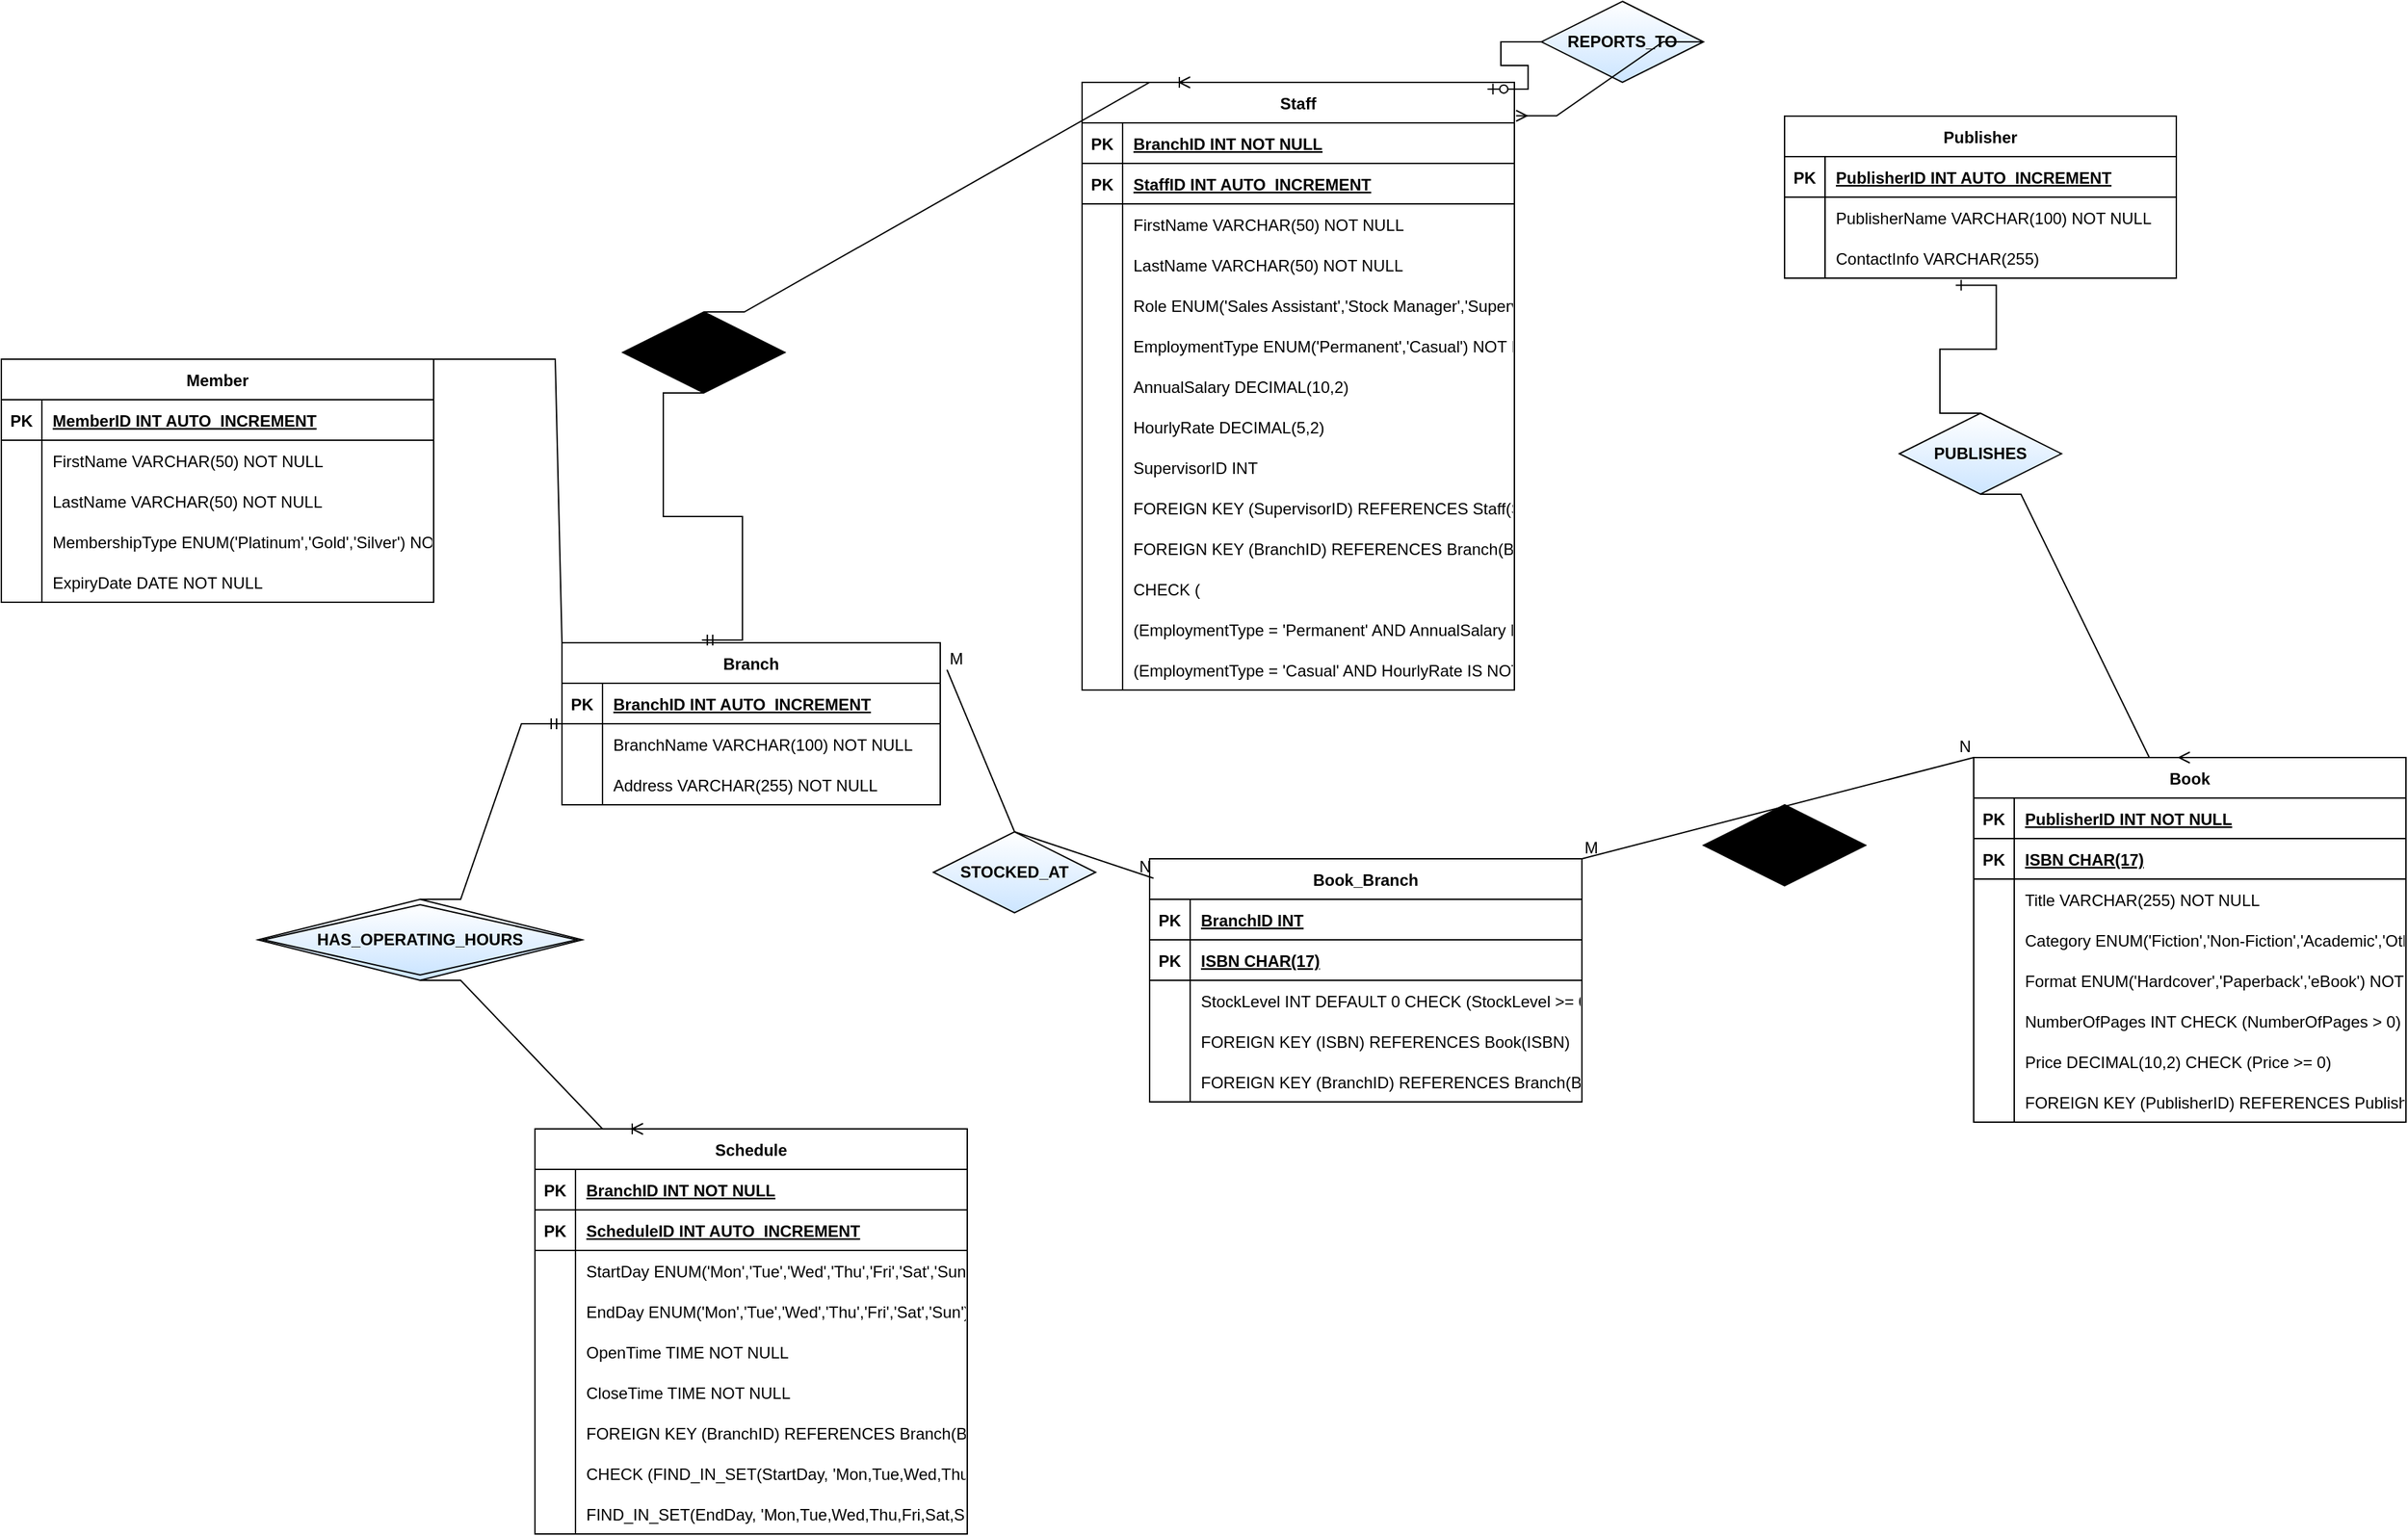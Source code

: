<mxfile version="26.1.3">
  <diagram name="Page-1" id="21caqkMB06WxaJQwdO4i">
    <mxGraphModel dx="4325" dy="1323" grid="1" gridSize="10" guides="1" tooltips="1" connect="1" arrows="1" fold="1" page="1" pageScale="1" pageWidth="850" pageHeight="1100" math="0" shadow="0">
      <root>
        <mxCell id="0" />
        <mxCell id="1" parent="0" />
        <mxCell id="jIrVxHAiot5lpSCf16_U-1" value="Branch" style="shape=table;startSize=30;container=1;collapsible=1;childLayout=tableLayout;fixedRows=1;rowLines=0;fontStyle=1;align=center;resizeLast=1;" vertex="1" parent="1">
          <mxGeometry x="-565" y="480" width="280" height="120" as="geometry" />
        </mxCell>
        <mxCell id="jIrVxHAiot5lpSCf16_U-2" value="" style="shape=tableRow;horizontal=0;startSize=0;swimlaneHead=0;swimlaneBody=0;fillColor=none;collapsible=0;dropTarget=0;points=[[0,0.5],[1,0.5]];portConstraint=eastwest;strokeColor=inherit;top=0;left=0;right=0;bottom=1;" vertex="1" parent="jIrVxHAiot5lpSCf16_U-1">
          <mxGeometry y="30" width="280" height="30" as="geometry" />
        </mxCell>
        <mxCell id="jIrVxHAiot5lpSCf16_U-3" value="PK" style="shape=partialRectangle;overflow=hidden;connectable=0;fillColor=none;strokeColor=inherit;top=0;left=0;bottom=0;right=0;fontStyle=1;" vertex="1" parent="jIrVxHAiot5lpSCf16_U-2">
          <mxGeometry width="30" height="30" as="geometry">
            <mxRectangle width="30" height="30" as="alternateBounds" />
          </mxGeometry>
        </mxCell>
        <mxCell id="jIrVxHAiot5lpSCf16_U-4" value="BranchID INT AUTO_INCREMENT " style="shape=partialRectangle;overflow=hidden;connectable=0;fillColor=none;align=left;strokeColor=inherit;top=0;left=0;bottom=0;right=0;spacingLeft=6;fontStyle=5;" vertex="1" parent="jIrVxHAiot5lpSCf16_U-2">
          <mxGeometry x="30" width="250" height="30" as="geometry">
            <mxRectangle width="250" height="30" as="alternateBounds" />
          </mxGeometry>
        </mxCell>
        <mxCell id="jIrVxHAiot5lpSCf16_U-5" value="" style="shape=tableRow;horizontal=0;startSize=0;swimlaneHead=0;swimlaneBody=0;fillColor=none;collapsible=0;dropTarget=0;points=[[0,0.5],[1,0.5]];portConstraint=eastwest;strokeColor=inherit;top=0;left=0;right=0;bottom=0;" vertex="1" parent="jIrVxHAiot5lpSCf16_U-1">
          <mxGeometry y="60" width="280" height="30" as="geometry" />
        </mxCell>
        <mxCell id="jIrVxHAiot5lpSCf16_U-6" value="" style="shape=partialRectangle;overflow=hidden;connectable=0;fillColor=none;strokeColor=inherit;top=0;left=0;bottom=0;right=0;" vertex="1" parent="jIrVxHAiot5lpSCf16_U-5">
          <mxGeometry width="30" height="30" as="geometry">
            <mxRectangle width="30" height="30" as="alternateBounds" />
          </mxGeometry>
        </mxCell>
        <mxCell id="jIrVxHAiot5lpSCf16_U-7" value="BranchName VARCHAR(100) NOT NULL" style="shape=partialRectangle;overflow=hidden;connectable=0;fillColor=none;align=left;strokeColor=inherit;top=0;left=0;bottom=0;right=0;spacingLeft=6;" vertex="1" parent="jIrVxHAiot5lpSCf16_U-5">
          <mxGeometry x="30" width="250" height="30" as="geometry">
            <mxRectangle width="250" height="30" as="alternateBounds" />
          </mxGeometry>
        </mxCell>
        <mxCell id="jIrVxHAiot5lpSCf16_U-8" value="" style="shape=tableRow;horizontal=0;startSize=0;swimlaneHead=0;swimlaneBody=0;fillColor=none;collapsible=0;dropTarget=0;points=[[0,0.5],[1,0.5]];portConstraint=eastwest;strokeColor=inherit;top=0;left=0;right=0;bottom=0;" vertex="1" parent="jIrVxHAiot5lpSCf16_U-1">
          <mxGeometry y="90" width="280" height="30" as="geometry" />
        </mxCell>
        <mxCell id="jIrVxHAiot5lpSCf16_U-9" value="" style="shape=partialRectangle;overflow=hidden;connectable=0;fillColor=none;strokeColor=inherit;top=0;left=0;bottom=0;right=0;" vertex="1" parent="jIrVxHAiot5lpSCf16_U-8">
          <mxGeometry width="30" height="30" as="geometry">
            <mxRectangle width="30" height="30" as="alternateBounds" />
          </mxGeometry>
        </mxCell>
        <mxCell id="jIrVxHAiot5lpSCf16_U-10" value="Address VARCHAR(255) NOT NULL" style="shape=partialRectangle;overflow=hidden;connectable=0;fillColor=none;align=left;strokeColor=inherit;top=0;left=0;bottom=0;right=0;spacingLeft=6;" vertex="1" parent="jIrVxHAiot5lpSCf16_U-8">
          <mxGeometry x="30" width="250" height="30" as="geometry">
            <mxRectangle width="250" height="30" as="alternateBounds" />
          </mxGeometry>
        </mxCell>
        <mxCell id="jIrVxHAiot5lpSCf16_U-11" value="Schedule" style="shape=table;startSize=30;container=1;collapsible=1;childLayout=tableLayout;fixedRows=1;rowLines=0;fontStyle=1;align=center;resizeLast=1;" vertex="1" parent="1">
          <mxGeometry x="-585" y="840" width="320" height="300" as="geometry" />
        </mxCell>
        <mxCell id="jIrVxHAiot5lpSCf16_U-12" value="" style="shape=tableRow;horizontal=0;startSize=0;swimlaneHead=0;swimlaneBody=0;fillColor=none;collapsible=0;dropTarget=0;points=[[0,0.5],[1,0.5]];portConstraint=eastwest;strokeColor=inherit;top=0;left=0;right=0;bottom=1;" vertex="1" parent="jIrVxHAiot5lpSCf16_U-11">
          <mxGeometry y="30" width="320" height="30" as="geometry" />
        </mxCell>
        <mxCell id="jIrVxHAiot5lpSCf16_U-13" value="PK" style="shape=partialRectangle;overflow=hidden;connectable=0;fillColor=none;strokeColor=inherit;top=0;left=0;bottom=0;right=0;fontStyle=1;" vertex="1" parent="jIrVxHAiot5lpSCf16_U-12">
          <mxGeometry width="30" height="30" as="geometry">
            <mxRectangle width="30" height="30" as="alternateBounds" />
          </mxGeometry>
        </mxCell>
        <mxCell id="jIrVxHAiot5lpSCf16_U-14" value="BranchID INT NOT NULL" style="shape=partialRectangle;overflow=hidden;connectable=0;fillColor=none;align=left;strokeColor=inherit;top=0;left=0;bottom=0;right=0;spacingLeft=6;fontStyle=5;" vertex="1" parent="jIrVxHAiot5lpSCf16_U-12">
          <mxGeometry x="30" width="290" height="30" as="geometry">
            <mxRectangle width="290" height="30" as="alternateBounds" />
          </mxGeometry>
        </mxCell>
        <mxCell id="jIrVxHAiot5lpSCf16_U-15" value="" style="shape=tableRow;horizontal=0;startSize=0;swimlaneHead=0;swimlaneBody=0;fillColor=none;collapsible=0;dropTarget=0;points=[[0,0.5],[1,0.5]];portConstraint=eastwest;strokeColor=inherit;top=0;left=0;right=0;bottom=1;" vertex="1" parent="jIrVxHAiot5lpSCf16_U-11">
          <mxGeometry y="60" width="320" height="30" as="geometry" />
        </mxCell>
        <mxCell id="jIrVxHAiot5lpSCf16_U-16" value="PK" style="shape=partialRectangle;overflow=hidden;connectable=0;fillColor=none;strokeColor=inherit;top=0;left=0;bottom=0;right=0;fontStyle=1;" vertex="1" parent="jIrVxHAiot5lpSCf16_U-15">
          <mxGeometry width="30" height="30" as="geometry">
            <mxRectangle width="30" height="30" as="alternateBounds" />
          </mxGeometry>
        </mxCell>
        <mxCell id="jIrVxHAiot5lpSCf16_U-17" value="ScheduleID INT AUTO_INCREMENT " style="shape=partialRectangle;overflow=hidden;connectable=0;fillColor=none;align=left;strokeColor=inherit;top=0;left=0;bottom=0;right=0;spacingLeft=6;fontStyle=5;" vertex="1" parent="jIrVxHAiot5lpSCf16_U-15">
          <mxGeometry x="30" width="290" height="30" as="geometry">
            <mxRectangle width="290" height="30" as="alternateBounds" />
          </mxGeometry>
        </mxCell>
        <mxCell id="jIrVxHAiot5lpSCf16_U-18" value="" style="shape=tableRow;horizontal=0;startSize=0;swimlaneHead=0;swimlaneBody=0;fillColor=none;collapsible=0;dropTarget=0;points=[[0,0.5],[1,0.5]];portConstraint=eastwest;strokeColor=inherit;top=0;left=0;right=0;bottom=0;" vertex="1" parent="jIrVxHAiot5lpSCf16_U-11">
          <mxGeometry y="90" width="320" height="30" as="geometry" />
        </mxCell>
        <mxCell id="jIrVxHAiot5lpSCf16_U-19" value="" style="shape=partialRectangle;overflow=hidden;connectable=0;fillColor=none;strokeColor=inherit;top=0;left=0;bottom=0;right=0;" vertex="1" parent="jIrVxHAiot5lpSCf16_U-18">
          <mxGeometry width="30" height="30" as="geometry">
            <mxRectangle width="30" height="30" as="alternateBounds" />
          </mxGeometry>
        </mxCell>
        <mxCell id="jIrVxHAiot5lpSCf16_U-20" value="StartDay ENUM(&#39;Mon&#39;,&#39;Tue&#39;,&#39;Wed&#39;,&#39;Thu&#39;,&#39;Fri&#39;,&#39;Sat&#39;,&#39;Sun&#39;) NOT NULL" style="shape=partialRectangle;overflow=hidden;connectable=0;fillColor=none;align=left;strokeColor=inherit;top=0;left=0;bottom=0;right=0;spacingLeft=6;" vertex="1" parent="jIrVxHAiot5lpSCf16_U-18">
          <mxGeometry x="30" width="290" height="30" as="geometry">
            <mxRectangle width="290" height="30" as="alternateBounds" />
          </mxGeometry>
        </mxCell>
        <mxCell id="jIrVxHAiot5lpSCf16_U-21" value="" style="shape=tableRow;horizontal=0;startSize=0;swimlaneHead=0;swimlaneBody=0;fillColor=none;collapsible=0;dropTarget=0;points=[[0,0.5],[1,0.5]];portConstraint=eastwest;strokeColor=inherit;top=0;left=0;right=0;bottom=0;" vertex="1" parent="jIrVxHAiot5lpSCf16_U-11">
          <mxGeometry y="120" width="320" height="30" as="geometry" />
        </mxCell>
        <mxCell id="jIrVxHAiot5lpSCf16_U-22" value="" style="shape=partialRectangle;overflow=hidden;connectable=0;fillColor=none;strokeColor=inherit;top=0;left=0;bottom=0;right=0;" vertex="1" parent="jIrVxHAiot5lpSCf16_U-21">
          <mxGeometry width="30" height="30" as="geometry">
            <mxRectangle width="30" height="30" as="alternateBounds" />
          </mxGeometry>
        </mxCell>
        <mxCell id="jIrVxHAiot5lpSCf16_U-23" value="EndDay ENUM(&#39;Mon&#39;,&#39;Tue&#39;,&#39;Wed&#39;,&#39;Thu&#39;,&#39;Fri&#39;,&#39;Sat&#39;,&#39;Sun&#39;) NOT NULL" style="shape=partialRectangle;overflow=hidden;connectable=0;fillColor=none;align=left;strokeColor=inherit;top=0;left=0;bottom=0;right=0;spacingLeft=6;" vertex="1" parent="jIrVxHAiot5lpSCf16_U-21">
          <mxGeometry x="30" width="290" height="30" as="geometry">
            <mxRectangle width="290" height="30" as="alternateBounds" />
          </mxGeometry>
        </mxCell>
        <mxCell id="jIrVxHAiot5lpSCf16_U-24" value="" style="shape=tableRow;horizontal=0;startSize=0;swimlaneHead=0;swimlaneBody=0;fillColor=none;collapsible=0;dropTarget=0;points=[[0,0.5],[1,0.5]];portConstraint=eastwest;strokeColor=inherit;top=0;left=0;right=0;bottom=0;" vertex="1" parent="jIrVxHAiot5lpSCf16_U-11">
          <mxGeometry y="150" width="320" height="30" as="geometry" />
        </mxCell>
        <mxCell id="jIrVxHAiot5lpSCf16_U-25" value="" style="shape=partialRectangle;overflow=hidden;connectable=0;fillColor=none;strokeColor=inherit;top=0;left=0;bottom=0;right=0;" vertex="1" parent="jIrVxHAiot5lpSCf16_U-24">
          <mxGeometry width="30" height="30" as="geometry">
            <mxRectangle width="30" height="30" as="alternateBounds" />
          </mxGeometry>
        </mxCell>
        <mxCell id="jIrVxHAiot5lpSCf16_U-26" value="OpenTime TIME NOT NULL" style="shape=partialRectangle;overflow=hidden;connectable=0;fillColor=none;align=left;strokeColor=inherit;top=0;left=0;bottom=0;right=0;spacingLeft=6;" vertex="1" parent="jIrVxHAiot5lpSCf16_U-24">
          <mxGeometry x="30" width="290" height="30" as="geometry">
            <mxRectangle width="290" height="30" as="alternateBounds" />
          </mxGeometry>
        </mxCell>
        <mxCell id="jIrVxHAiot5lpSCf16_U-27" value="" style="shape=tableRow;horizontal=0;startSize=0;swimlaneHead=0;swimlaneBody=0;fillColor=none;collapsible=0;dropTarget=0;points=[[0,0.5],[1,0.5]];portConstraint=eastwest;strokeColor=inherit;top=0;left=0;right=0;bottom=0;" vertex="1" parent="jIrVxHAiot5lpSCf16_U-11">
          <mxGeometry y="180" width="320" height="30" as="geometry" />
        </mxCell>
        <mxCell id="jIrVxHAiot5lpSCf16_U-28" value="" style="shape=partialRectangle;overflow=hidden;connectable=0;fillColor=none;strokeColor=inherit;top=0;left=0;bottom=0;right=0;" vertex="1" parent="jIrVxHAiot5lpSCf16_U-27">
          <mxGeometry width="30" height="30" as="geometry">
            <mxRectangle width="30" height="30" as="alternateBounds" />
          </mxGeometry>
        </mxCell>
        <mxCell id="jIrVxHAiot5lpSCf16_U-29" value="CloseTime TIME NOT NULL" style="shape=partialRectangle;overflow=hidden;connectable=0;fillColor=none;align=left;strokeColor=inherit;top=0;left=0;bottom=0;right=0;spacingLeft=6;" vertex="1" parent="jIrVxHAiot5lpSCf16_U-27">
          <mxGeometry x="30" width="290" height="30" as="geometry">
            <mxRectangle width="290" height="30" as="alternateBounds" />
          </mxGeometry>
        </mxCell>
        <mxCell id="jIrVxHAiot5lpSCf16_U-30" value="" style="shape=tableRow;horizontal=0;startSize=0;swimlaneHead=0;swimlaneBody=0;fillColor=none;collapsible=0;dropTarget=0;points=[[0,0.5],[1,0.5]];portConstraint=eastwest;strokeColor=inherit;top=0;left=0;right=0;bottom=0;" vertex="1" parent="jIrVxHAiot5lpSCf16_U-11">
          <mxGeometry y="210" width="320" height="30" as="geometry" />
        </mxCell>
        <mxCell id="jIrVxHAiot5lpSCf16_U-31" value="" style="shape=partialRectangle;overflow=hidden;connectable=0;fillColor=none;strokeColor=inherit;top=0;left=0;bottom=0;right=0;" vertex="1" parent="jIrVxHAiot5lpSCf16_U-30">
          <mxGeometry width="30" height="30" as="geometry">
            <mxRectangle width="30" height="30" as="alternateBounds" />
          </mxGeometry>
        </mxCell>
        <mxCell id="jIrVxHAiot5lpSCf16_U-32" value="FOREIGN KEY (BranchID) REFERENCES Branch(BranchID)" style="shape=partialRectangle;overflow=hidden;connectable=0;fillColor=none;align=left;strokeColor=inherit;top=0;left=0;bottom=0;right=0;spacingLeft=6;" vertex="1" parent="jIrVxHAiot5lpSCf16_U-30">
          <mxGeometry x="30" width="290" height="30" as="geometry">
            <mxRectangle width="290" height="30" as="alternateBounds" />
          </mxGeometry>
        </mxCell>
        <mxCell id="jIrVxHAiot5lpSCf16_U-33" value="" style="shape=tableRow;horizontal=0;startSize=0;swimlaneHead=0;swimlaneBody=0;fillColor=none;collapsible=0;dropTarget=0;points=[[0,0.5],[1,0.5]];portConstraint=eastwest;strokeColor=inherit;top=0;left=0;right=0;bottom=0;" vertex="1" parent="jIrVxHAiot5lpSCf16_U-11">
          <mxGeometry y="240" width="320" height="30" as="geometry" />
        </mxCell>
        <mxCell id="jIrVxHAiot5lpSCf16_U-34" value="" style="shape=partialRectangle;overflow=hidden;connectable=0;fillColor=none;strokeColor=inherit;top=0;left=0;bottom=0;right=0;" vertex="1" parent="jIrVxHAiot5lpSCf16_U-33">
          <mxGeometry width="30" height="30" as="geometry">
            <mxRectangle width="30" height="30" as="alternateBounds" />
          </mxGeometry>
        </mxCell>
        <mxCell id="jIrVxHAiot5lpSCf16_U-35" value="CHECK (FIND_IN_SET(StartDay, &#39;Mon,Tue,Wed,Thu,Fri,Sat,Sun&#39;) &lt;=" style="shape=partialRectangle;overflow=hidden;connectable=0;fillColor=none;align=left;strokeColor=inherit;top=0;left=0;bottom=0;right=0;spacingLeft=6;" vertex="1" parent="jIrVxHAiot5lpSCf16_U-33">
          <mxGeometry x="30" width="290" height="30" as="geometry">
            <mxRectangle width="290" height="30" as="alternateBounds" />
          </mxGeometry>
        </mxCell>
        <mxCell id="jIrVxHAiot5lpSCf16_U-36" value="" style="shape=tableRow;horizontal=0;startSize=0;swimlaneHead=0;swimlaneBody=0;fillColor=none;collapsible=0;dropTarget=0;points=[[0,0.5],[1,0.5]];portConstraint=eastwest;strokeColor=inherit;top=0;left=0;right=0;bottom=0;" vertex="1" parent="jIrVxHAiot5lpSCf16_U-11">
          <mxGeometry y="270" width="320" height="30" as="geometry" />
        </mxCell>
        <mxCell id="jIrVxHAiot5lpSCf16_U-37" value="" style="shape=partialRectangle;overflow=hidden;connectable=0;fillColor=none;strokeColor=inherit;top=0;left=0;bottom=0;right=0;" vertex="1" parent="jIrVxHAiot5lpSCf16_U-36">
          <mxGeometry width="30" height="30" as="geometry">
            <mxRectangle width="30" height="30" as="alternateBounds" />
          </mxGeometry>
        </mxCell>
        <mxCell id="jIrVxHAiot5lpSCf16_U-38" value="FIND_IN_SET(EndDay, &#39;Mon,Tue,Wed,Thu,Fri,Sat,Sun&#39;))" style="shape=partialRectangle;overflow=hidden;connectable=0;fillColor=none;align=left;strokeColor=inherit;top=0;left=0;bottom=0;right=0;spacingLeft=6;" vertex="1" parent="jIrVxHAiot5lpSCf16_U-36">
          <mxGeometry x="30" width="290" height="30" as="geometry">
            <mxRectangle width="290" height="30" as="alternateBounds" />
          </mxGeometry>
        </mxCell>
        <mxCell id="jIrVxHAiot5lpSCf16_U-39" value="Publisher" style="shape=table;startSize=30;container=1;collapsible=1;childLayout=tableLayout;fixedRows=1;rowLines=0;fontStyle=1;align=center;resizeLast=1;" vertex="1" parent="1">
          <mxGeometry x="340" y="90" width="290" height="120" as="geometry" />
        </mxCell>
        <mxCell id="jIrVxHAiot5lpSCf16_U-40" value="" style="shape=tableRow;horizontal=0;startSize=0;swimlaneHead=0;swimlaneBody=0;fillColor=none;collapsible=0;dropTarget=0;points=[[0,0.5],[1,0.5]];portConstraint=eastwest;strokeColor=inherit;top=0;left=0;right=0;bottom=1;" vertex="1" parent="jIrVxHAiot5lpSCf16_U-39">
          <mxGeometry y="30" width="290" height="30" as="geometry" />
        </mxCell>
        <mxCell id="jIrVxHAiot5lpSCf16_U-41" value="PK" style="shape=partialRectangle;overflow=hidden;connectable=0;fillColor=none;strokeColor=inherit;top=0;left=0;bottom=0;right=0;fontStyle=1;" vertex="1" parent="jIrVxHAiot5lpSCf16_U-40">
          <mxGeometry width="30" height="30" as="geometry">
            <mxRectangle width="30" height="30" as="alternateBounds" />
          </mxGeometry>
        </mxCell>
        <mxCell id="jIrVxHAiot5lpSCf16_U-42" value="PublisherID INT AUTO_INCREMENT " style="shape=partialRectangle;overflow=hidden;connectable=0;fillColor=none;align=left;strokeColor=inherit;top=0;left=0;bottom=0;right=0;spacingLeft=6;fontStyle=5;" vertex="1" parent="jIrVxHAiot5lpSCf16_U-40">
          <mxGeometry x="30" width="260" height="30" as="geometry">
            <mxRectangle width="260" height="30" as="alternateBounds" />
          </mxGeometry>
        </mxCell>
        <mxCell id="jIrVxHAiot5lpSCf16_U-43" value="" style="shape=tableRow;horizontal=0;startSize=0;swimlaneHead=0;swimlaneBody=0;fillColor=none;collapsible=0;dropTarget=0;points=[[0,0.5],[1,0.5]];portConstraint=eastwest;strokeColor=inherit;top=0;left=0;right=0;bottom=0;" vertex="1" parent="jIrVxHAiot5lpSCf16_U-39">
          <mxGeometry y="60" width="290" height="30" as="geometry" />
        </mxCell>
        <mxCell id="jIrVxHAiot5lpSCf16_U-44" value="" style="shape=partialRectangle;overflow=hidden;connectable=0;fillColor=none;strokeColor=inherit;top=0;left=0;bottom=0;right=0;" vertex="1" parent="jIrVxHAiot5lpSCf16_U-43">
          <mxGeometry width="30" height="30" as="geometry">
            <mxRectangle width="30" height="30" as="alternateBounds" />
          </mxGeometry>
        </mxCell>
        <mxCell id="jIrVxHAiot5lpSCf16_U-45" value="PublisherName VARCHAR(100) NOT NULL" style="shape=partialRectangle;overflow=hidden;connectable=0;fillColor=none;align=left;strokeColor=inherit;top=0;left=0;bottom=0;right=0;spacingLeft=6;" vertex="1" parent="jIrVxHAiot5lpSCf16_U-43">
          <mxGeometry x="30" width="260" height="30" as="geometry">
            <mxRectangle width="260" height="30" as="alternateBounds" />
          </mxGeometry>
        </mxCell>
        <mxCell id="jIrVxHAiot5lpSCf16_U-46" value="" style="shape=tableRow;horizontal=0;startSize=0;swimlaneHead=0;swimlaneBody=0;fillColor=none;collapsible=0;dropTarget=0;points=[[0,0.5],[1,0.5]];portConstraint=eastwest;strokeColor=inherit;top=0;left=0;right=0;bottom=0;" vertex="1" parent="jIrVxHAiot5lpSCf16_U-39">
          <mxGeometry y="90" width="290" height="30" as="geometry" />
        </mxCell>
        <mxCell id="jIrVxHAiot5lpSCf16_U-47" value="" style="shape=partialRectangle;overflow=hidden;connectable=0;fillColor=none;strokeColor=inherit;top=0;left=0;bottom=0;right=0;" vertex="1" parent="jIrVxHAiot5lpSCf16_U-46">
          <mxGeometry width="30" height="30" as="geometry">
            <mxRectangle width="30" height="30" as="alternateBounds" />
          </mxGeometry>
        </mxCell>
        <mxCell id="jIrVxHAiot5lpSCf16_U-48" value="ContactInfo VARCHAR(255)" style="shape=partialRectangle;overflow=hidden;connectable=0;fillColor=none;align=left;strokeColor=inherit;top=0;left=0;bottom=0;right=0;spacingLeft=6;" vertex="1" parent="jIrVxHAiot5lpSCf16_U-46">
          <mxGeometry x="30" width="260" height="30" as="geometry">
            <mxRectangle width="260" height="30" as="alternateBounds" />
          </mxGeometry>
        </mxCell>
        <mxCell id="jIrVxHAiot5lpSCf16_U-49" value="Book" style="shape=table;startSize=30;container=1;collapsible=1;childLayout=tableLayout;fixedRows=1;rowLines=0;fontStyle=1;align=center;resizeLast=1;" vertex="1" parent="1">
          <mxGeometry x="480" y="565" width="320" height="270" as="geometry" />
        </mxCell>
        <mxCell id="jIrVxHAiot5lpSCf16_U-50" value="" style="shape=tableRow;horizontal=0;startSize=0;swimlaneHead=0;swimlaneBody=0;fillColor=none;collapsible=0;dropTarget=0;points=[[0,0.5],[1,0.5]];portConstraint=eastwest;strokeColor=inherit;top=0;left=0;right=0;bottom=1;" vertex="1" parent="jIrVxHAiot5lpSCf16_U-49">
          <mxGeometry y="30" width="320" height="30" as="geometry" />
        </mxCell>
        <mxCell id="jIrVxHAiot5lpSCf16_U-51" value="PK" style="shape=partialRectangle;overflow=hidden;connectable=0;fillColor=none;strokeColor=inherit;top=0;left=0;bottom=0;right=0;fontStyle=1;" vertex="1" parent="jIrVxHAiot5lpSCf16_U-50">
          <mxGeometry width="30" height="30" as="geometry">
            <mxRectangle width="30" height="30" as="alternateBounds" />
          </mxGeometry>
        </mxCell>
        <mxCell id="jIrVxHAiot5lpSCf16_U-52" value="PublisherID INT NOT NULL" style="shape=partialRectangle;overflow=hidden;connectable=0;fillColor=none;align=left;strokeColor=inherit;top=0;left=0;bottom=0;right=0;spacingLeft=6;fontStyle=5;" vertex="1" parent="jIrVxHAiot5lpSCf16_U-50">
          <mxGeometry x="30" width="290" height="30" as="geometry">
            <mxRectangle width="290" height="30" as="alternateBounds" />
          </mxGeometry>
        </mxCell>
        <mxCell id="jIrVxHAiot5lpSCf16_U-53" value="" style="shape=tableRow;horizontal=0;startSize=0;swimlaneHead=0;swimlaneBody=0;fillColor=none;collapsible=0;dropTarget=0;points=[[0,0.5],[1,0.5]];portConstraint=eastwest;strokeColor=inherit;top=0;left=0;right=0;bottom=1;" vertex="1" parent="jIrVxHAiot5lpSCf16_U-49">
          <mxGeometry y="60" width="320" height="30" as="geometry" />
        </mxCell>
        <mxCell id="jIrVxHAiot5lpSCf16_U-54" value="PK" style="shape=partialRectangle;overflow=hidden;connectable=0;fillColor=none;strokeColor=inherit;top=0;left=0;bottom=0;right=0;fontStyle=1;" vertex="1" parent="jIrVxHAiot5lpSCf16_U-53">
          <mxGeometry width="30" height="30" as="geometry">
            <mxRectangle width="30" height="30" as="alternateBounds" />
          </mxGeometry>
        </mxCell>
        <mxCell id="jIrVxHAiot5lpSCf16_U-55" value="ISBN CHAR(17) " style="shape=partialRectangle;overflow=hidden;connectable=0;fillColor=none;align=left;strokeColor=inherit;top=0;left=0;bottom=0;right=0;spacingLeft=6;fontStyle=5;" vertex="1" parent="jIrVxHAiot5lpSCf16_U-53">
          <mxGeometry x="30" width="290" height="30" as="geometry">
            <mxRectangle width="290" height="30" as="alternateBounds" />
          </mxGeometry>
        </mxCell>
        <mxCell id="jIrVxHAiot5lpSCf16_U-56" value="" style="shape=tableRow;horizontal=0;startSize=0;swimlaneHead=0;swimlaneBody=0;fillColor=none;collapsible=0;dropTarget=0;points=[[0,0.5],[1,0.5]];portConstraint=eastwest;strokeColor=inherit;top=0;left=0;right=0;bottom=0;" vertex="1" parent="jIrVxHAiot5lpSCf16_U-49">
          <mxGeometry y="90" width="320" height="30" as="geometry" />
        </mxCell>
        <mxCell id="jIrVxHAiot5lpSCf16_U-57" value="" style="shape=partialRectangle;overflow=hidden;connectable=0;fillColor=none;strokeColor=inherit;top=0;left=0;bottom=0;right=0;" vertex="1" parent="jIrVxHAiot5lpSCf16_U-56">
          <mxGeometry width="30" height="30" as="geometry">
            <mxRectangle width="30" height="30" as="alternateBounds" />
          </mxGeometry>
        </mxCell>
        <mxCell id="jIrVxHAiot5lpSCf16_U-58" value="Title VARCHAR(255) NOT NULL" style="shape=partialRectangle;overflow=hidden;connectable=0;fillColor=none;align=left;strokeColor=inherit;top=0;left=0;bottom=0;right=0;spacingLeft=6;" vertex="1" parent="jIrVxHAiot5lpSCf16_U-56">
          <mxGeometry x="30" width="290" height="30" as="geometry">
            <mxRectangle width="290" height="30" as="alternateBounds" />
          </mxGeometry>
        </mxCell>
        <mxCell id="jIrVxHAiot5lpSCf16_U-59" value="" style="shape=tableRow;horizontal=0;startSize=0;swimlaneHead=0;swimlaneBody=0;fillColor=none;collapsible=0;dropTarget=0;points=[[0,0.5],[1,0.5]];portConstraint=eastwest;strokeColor=inherit;top=0;left=0;right=0;bottom=0;" vertex="1" parent="jIrVxHAiot5lpSCf16_U-49">
          <mxGeometry y="120" width="320" height="30" as="geometry" />
        </mxCell>
        <mxCell id="jIrVxHAiot5lpSCf16_U-60" value="" style="shape=partialRectangle;overflow=hidden;connectable=0;fillColor=none;strokeColor=inherit;top=0;left=0;bottom=0;right=0;" vertex="1" parent="jIrVxHAiot5lpSCf16_U-59">
          <mxGeometry width="30" height="30" as="geometry">
            <mxRectangle width="30" height="30" as="alternateBounds" />
          </mxGeometry>
        </mxCell>
        <mxCell id="jIrVxHAiot5lpSCf16_U-61" value="Category ENUM(&#39;Fiction&#39;,&#39;Non-Fiction&#39;,&#39;Academic&#39;,&#39;Other&#39;) NOT NULL" style="shape=partialRectangle;overflow=hidden;connectable=0;fillColor=none;align=left;strokeColor=inherit;top=0;left=0;bottom=0;right=0;spacingLeft=6;" vertex="1" parent="jIrVxHAiot5lpSCf16_U-59">
          <mxGeometry x="30" width="290" height="30" as="geometry">
            <mxRectangle width="290" height="30" as="alternateBounds" />
          </mxGeometry>
        </mxCell>
        <mxCell id="jIrVxHAiot5lpSCf16_U-62" value="" style="shape=tableRow;horizontal=0;startSize=0;swimlaneHead=0;swimlaneBody=0;fillColor=none;collapsible=0;dropTarget=0;points=[[0,0.5],[1,0.5]];portConstraint=eastwest;strokeColor=inherit;top=0;left=0;right=0;bottom=0;" vertex="1" parent="jIrVxHAiot5lpSCf16_U-49">
          <mxGeometry y="150" width="320" height="30" as="geometry" />
        </mxCell>
        <mxCell id="jIrVxHAiot5lpSCf16_U-63" value="" style="shape=partialRectangle;overflow=hidden;connectable=0;fillColor=none;strokeColor=inherit;top=0;left=0;bottom=0;right=0;" vertex="1" parent="jIrVxHAiot5lpSCf16_U-62">
          <mxGeometry width="30" height="30" as="geometry">
            <mxRectangle width="30" height="30" as="alternateBounds" />
          </mxGeometry>
        </mxCell>
        <mxCell id="jIrVxHAiot5lpSCf16_U-64" value="Format ENUM(&#39;Hardcover&#39;,&#39;Paperback&#39;,&#39;eBook&#39;) NOT NULL" style="shape=partialRectangle;overflow=hidden;connectable=0;fillColor=none;align=left;strokeColor=inherit;top=0;left=0;bottom=0;right=0;spacingLeft=6;" vertex="1" parent="jIrVxHAiot5lpSCf16_U-62">
          <mxGeometry x="30" width="290" height="30" as="geometry">
            <mxRectangle width="290" height="30" as="alternateBounds" />
          </mxGeometry>
        </mxCell>
        <mxCell id="jIrVxHAiot5lpSCf16_U-65" value="" style="shape=tableRow;horizontal=0;startSize=0;swimlaneHead=0;swimlaneBody=0;fillColor=none;collapsible=0;dropTarget=0;points=[[0,0.5],[1,0.5]];portConstraint=eastwest;strokeColor=inherit;top=0;left=0;right=0;bottom=0;" vertex="1" parent="jIrVxHAiot5lpSCf16_U-49">
          <mxGeometry y="180" width="320" height="30" as="geometry" />
        </mxCell>
        <mxCell id="jIrVxHAiot5lpSCf16_U-66" value="" style="shape=partialRectangle;overflow=hidden;connectable=0;fillColor=none;strokeColor=inherit;top=0;left=0;bottom=0;right=0;" vertex="1" parent="jIrVxHAiot5lpSCf16_U-65">
          <mxGeometry width="30" height="30" as="geometry">
            <mxRectangle width="30" height="30" as="alternateBounds" />
          </mxGeometry>
        </mxCell>
        <mxCell id="jIrVxHAiot5lpSCf16_U-67" value="NumberOfPages INT CHECK (NumberOfPages &gt; 0)" style="shape=partialRectangle;overflow=hidden;connectable=0;fillColor=none;align=left;strokeColor=inherit;top=0;left=0;bottom=0;right=0;spacingLeft=6;" vertex="1" parent="jIrVxHAiot5lpSCf16_U-65">
          <mxGeometry x="30" width="290" height="30" as="geometry">
            <mxRectangle width="290" height="30" as="alternateBounds" />
          </mxGeometry>
        </mxCell>
        <mxCell id="jIrVxHAiot5lpSCf16_U-68" value="" style="shape=tableRow;horizontal=0;startSize=0;swimlaneHead=0;swimlaneBody=0;fillColor=none;collapsible=0;dropTarget=0;points=[[0,0.5],[1,0.5]];portConstraint=eastwest;strokeColor=inherit;top=0;left=0;right=0;bottom=0;" vertex="1" parent="jIrVxHAiot5lpSCf16_U-49">
          <mxGeometry y="210" width="320" height="30" as="geometry" />
        </mxCell>
        <mxCell id="jIrVxHAiot5lpSCf16_U-69" value="" style="shape=partialRectangle;overflow=hidden;connectable=0;fillColor=none;strokeColor=inherit;top=0;left=0;bottom=0;right=0;" vertex="1" parent="jIrVxHAiot5lpSCf16_U-68">
          <mxGeometry width="30" height="30" as="geometry">
            <mxRectangle width="30" height="30" as="alternateBounds" />
          </mxGeometry>
        </mxCell>
        <mxCell id="jIrVxHAiot5lpSCf16_U-70" value="Price DECIMAL(10,2) CHECK (Price &gt;= 0)" style="shape=partialRectangle;overflow=hidden;connectable=0;fillColor=none;align=left;strokeColor=inherit;top=0;left=0;bottom=0;right=0;spacingLeft=6;" vertex="1" parent="jIrVxHAiot5lpSCf16_U-68">
          <mxGeometry x="30" width="290" height="30" as="geometry">
            <mxRectangle width="290" height="30" as="alternateBounds" />
          </mxGeometry>
        </mxCell>
        <mxCell id="jIrVxHAiot5lpSCf16_U-71" value="" style="shape=tableRow;horizontal=0;startSize=0;swimlaneHead=0;swimlaneBody=0;fillColor=none;collapsible=0;dropTarget=0;points=[[0,0.5],[1,0.5]];portConstraint=eastwest;strokeColor=inherit;top=0;left=0;right=0;bottom=0;" vertex="1" parent="jIrVxHAiot5lpSCf16_U-49">
          <mxGeometry y="240" width="320" height="30" as="geometry" />
        </mxCell>
        <mxCell id="jIrVxHAiot5lpSCf16_U-72" value="" style="shape=partialRectangle;overflow=hidden;connectable=0;fillColor=none;strokeColor=inherit;top=0;left=0;bottom=0;right=0;" vertex="1" parent="jIrVxHAiot5lpSCf16_U-71">
          <mxGeometry width="30" height="30" as="geometry">
            <mxRectangle width="30" height="30" as="alternateBounds" />
          </mxGeometry>
        </mxCell>
        <mxCell id="jIrVxHAiot5lpSCf16_U-73" value="FOREIGN KEY (PublisherID) REFERENCES Publisher(PublisherID)" style="shape=partialRectangle;overflow=hidden;connectable=0;fillColor=none;align=left;strokeColor=inherit;top=0;left=0;bottom=0;right=0;spacingLeft=6;" vertex="1" parent="jIrVxHAiot5lpSCf16_U-71">
          <mxGeometry x="30" width="290" height="30" as="geometry">
            <mxRectangle width="290" height="30" as="alternateBounds" />
          </mxGeometry>
        </mxCell>
        <mxCell id="jIrVxHAiot5lpSCf16_U-74" value="Book_Branch" style="shape=table;startSize=30;container=1;collapsible=1;childLayout=tableLayout;fixedRows=1;rowLines=0;fontStyle=1;align=center;resizeLast=1;" vertex="1" parent="1">
          <mxGeometry x="-130" y="640" width="320" height="180" as="geometry" />
        </mxCell>
        <mxCell id="jIrVxHAiot5lpSCf16_U-75" value="" style="shape=tableRow;horizontal=0;startSize=0;swimlaneHead=0;swimlaneBody=0;fillColor=none;collapsible=0;dropTarget=0;points=[[0,0.5],[1,0.5]];portConstraint=eastwest;strokeColor=inherit;top=0;left=0;right=0;bottom=1;" vertex="1" parent="jIrVxHAiot5lpSCf16_U-74">
          <mxGeometry y="30" width="320" height="30" as="geometry" />
        </mxCell>
        <mxCell id="jIrVxHAiot5lpSCf16_U-76" value="PK" style="shape=partialRectangle;overflow=hidden;connectable=0;fillColor=none;strokeColor=inherit;top=0;left=0;bottom=0;right=0;fontStyle=1;" vertex="1" parent="jIrVxHAiot5lpSCf16_U-75">
          <mxGeometry width="30" height="30" as="geometry">
            <mxRectangle width="30" height="30" as="alternateBounds" />
          </mxGeometry>
        </mxCell>
        <mxCell id="jIrVxHAiot5lpSCf16_U-77" value="BranchID INT" style="shape=partialRectangle;overflow=hidden;connectable=0;fillColor=none;align=left;strokeColor=inherit;top=0;left=0;bottom=0;right=0;spacingLeft=6;fontStyle=5;" vertex="1" parent="jIrVxHAiot5lpSCf16_U-75">
          <mxGeometry x="30" width="290" height="30" as="geometry">
            <mxRectangle width="290" height="30" as="alternateBounds" />
          </mxGeometry>
        </mxCell>
        <mxCell id="jIrVxHAiot5lpSCf16_U-78" value="" style="shape=tableRow;horizontal=0;startSize=0;swimlaneHead=0;swimlaneBody=0;fillColor=none;collapsible=0;dropTarget=0;points=[[0,0.5],[1,0.5]];portConstraint=eastwest;strokeColor=inherit;top=0;left=0;right=0;bottom=1;" vertex="1" parent="jIrVxHAiot5lpSCf16_U-74">
          <mxGeometry y="60" width="320" height="30" as="geometry" />
        </mxCell>
        <mxCell id="jIrVxHAiot5lpSCf16_U-79" value="PK" style="shape=partialRectangle;overflow=hidden;connectable=0;fillColor=none;strokeColor=inherit;top=0;left=0;bottom=0;right=0;fontStyle=1;" vertex="1" parent="jIrVxHAiot5lpSCf16_U-78">
          <mxGeometry width="30" height="30" as="geometry">
            <mxRectangle width="30" height="30" as="alternateBounds" />
          </mxGeometry>
        </mxCell>
        <mxCell id="jIrVxHAiot5lpSCf16_U-80" value="ISBN CHAR(17)" style="shape=partialRectangle;overflow=hidden;connectable=0;fillColor=none;align=left;strokeColor=inherit;top=0;left=0;bottom=0;right=0;spacingLeft=6;fontStyle=5;" vertex="1" parent="jIrVxHAiot5lpSCf16_U-78">
          <mxGeometry x="30" width="290" height="30" as="geometry">
            <mxRectangle width="290" height="30" as="alternateBounds" />
          </mxGeometry>
        </mxCell>
        <mxCell id="jIrVxHAiot5lpSCf16_U-81" value="" style="shape=tableRow;horizontal=0;startSize=0;swimlaneHead=0;swimlaneBody=0;fillColor=none;collapsible=0;dropTarget=0;points=[[0,0.5],[1,0.5]];portConstraint=eastwest;strokeColor=inherit;top=0;left=0;right=0;bottom=0;" vertex="1" parent="jIrVxHAiot5lpSCf16_U-74">
          <mxGeometry y="90" width="320" height="30" as="geometry" />
        </mxCell>
        <mxCell id="jIrVxHAiot5lpSCf16_U-82" value="" style="shape=partialRectangle;overflow=hidden;connectable=0;fillColor=none;strokeColor=inherit;top=0;left=0;bottom=0;right=0;" vertex="1" parent="jIrVxHAiot5lpSCf16_U-81">
          <mxGeometry width="30" height="30" as="geometry">
            <mxRectangle width="30" height="30" as="alternateBounds" />
          </mxGeometry>
        </mxCell>
        <mxCell id="jIrVxHAiot5lpSCf16_U-83" value="StockLevel INT DEFAULT 0 CHECK (StockLevel &gt;= 0)" style="shape=partialRectangle;overflow=hidden;connectable=0;fillColor=none;align=left;strokeColor=inherit;top=0;left=0;bottom=0;right=0;spacingLeft=6;" vertex="1" parent="jIrVxHAiot5lpSCf16_U-81">
          <mxGeometry x="30" width="290" height="30" as="geometry">
            <mxRectangle width="290" height="30" as="alternateBounds" />
          </mxGeometry>
        </mxCell>
        <mxCell id="jIrVxHAiot5lpSCf16_U-84" value="" style="shape=tableRow;horizontal=0;startSize=0;swimlaneHead=0;swimlaneBody=0;fillColor=none;collapsible=0;dropTarget=0;points=[[0,0.5],[1,0.5]];portConstraint=eastwest;strokeColor=inherit;top=0;left=0;right=0;bottom=0;" vertex="1" parent="jIrVxHAiot5lpSCf16_U-74">
          <mxGeometry y="120" width="320" height="30" as="geometry" />
        </mxCell>
        <mxCell id="jIrVxHAiot5lpSCf16_U-85" value="" style="shape=partialRectangle;overflow=hidden;connectable=0;fillColor=none;strokeColor=inherit;top=0;left=0;bottom=0;right=0;" vertex="1" parent="jIrVxHAiot5lpSCf16_U-84">
          <mxGeometry width="30" height="30" as="geometry">
            <mxRectangle width="30" height="30" as="alternateBounds" />
          </mxGeometry>
        </mxCell>
        <mxCell id="jIrVxHAiot5lpSCf16_U-86" value="FOREIGN KEY (ISBN) REFERENCES Book(ISBN)" style="shape=partialRectangle;overflow=hidden;connectable=0;fillColor=none;align=left;strokeColor=inherit;top=0;left=0;bottom=0;right=0;spacingLeft=6;" vertex="1" parent="jIrVxHAiot5lpSCf16_U-84">
          <mxGeometry x="30" width="290" height="30" as="geometry">
            <mxRectangle width="290" height="30" as="alternateBounds" />
          </mxGeometry>
        </mxCell>
        <mxCell id="jIrVxHAiot5lpSCf16_U-87" value="" style="shape=tableRow;horizontal=0;startSize=0;swimlaneHead=0;swimlaneBody=0;fillColor=none;collapsible=0;dropTarget=0;points=[[0,0.5],[1,0.5]];portConstraint=eastwest;strokeColor=inherit;top=0;left=0;right=0;bottom=0;" vertex="1" parent="jIrVxHAiot5lpSCf16_U-74">
          <mxGeometry y="150" width="320" height="30" as="geometry" />
        </mxCell>
        <mxCell id="jIrVxHAiot5lpSCf16_U-88" value="" style="shape=partialRectangle;overflow=hidden;connectable=0;fillColor=none;strokeColor=inherit;top=0;left=0;bottom=0;right=0;" vertex="1" parent="jIrVxHAiot5lpSCf16_U-87">
          <mxGeometry width="30" height="30" as="geometry">
            <mxRectangle width="30" height="30" as="alternateBounds" />
          </mxGeometry>
        </mxCell>
        <mxCell id="jIrVxHAiot5lpSCf16_U-89" value="FOREIGN KEY (BranchID) REFERENCES Branch(BranchID)" style="shape=partialRectangle;overflow=hidden;connectable=0;fillColor=none;align=left;strokeColor=inherit;top=0;left=0;bottom=0;right=0;spacingLeft=6;" vertex="1" parent="jIrVxHAiot5lpSCf16_U-87">
          <mxGeometry x="30" width="290" height="30" as="geometry">
            <mxRectangle width="290" height="30" as="alternateBounds" />
          </mxGeometry>
        </mxCell>
        <mxCell id="jIrVxHAiot5lpSCf16_U-90" value="Staff" style="shape=table;startSize=30;container=1;collapsible=1;childLayout=tableLayout;fixedRows=1;rowLines=0;fontStyle=1;align=center;resizeLast=1;" vertex="1" parent="1">
          <mxGeometry x="-180" y="65" width="320" height="450" as="geometry" />
        </mxCell>
        <mxCell id="jIrVxHAiot5lpSCf16_U-91" value="" style="shape=tableRow;horizontal=0;startSize=0;swimlaneHead=0;swimlaneBody=0;fillColor=none;collapsible=0;dropTarget=0;points=[[0,0.5],[1,0.5]];portConstraint=eastwest;strokeColor=inherit;top=0;left=0;right=0;bottom=1;" vertex="1" parent="jIrVxHAiot5lpSCf16_U-90">
          <mxGeometry y="30" width="320" height="30" as="geometry" />
        </mxCell>
        <mxCell id="jIrVxHAiot5lpSCf16_U-92" value="PK" style="shape=partialRectangle;overflow=hidden;connectable=0;fillColor=none;strokeColor=inherit;top=0;left=0;bottom=0;right=0;fontStyle=1;" vertex="1" parent="jIrVxHAiot5lpSCf16_U-91">
          <mxGeometry width="30" height="30" as="geometry">
            <mxRectangle width="30" height="30" as="alternateBounds" />
          </mxGeometry>
        </mxCell>
        <mxCell id="jIrVxHAiot5lpSCf16_U-93" value="BranchID INT NOT NULL" style="shape=partialRectangle;overflow=hidden;connectable=0;fillColor=none;align=left;strokeColor=inherit;top=0;left=0;bottom=0;right=0;spacingLeft=6;fontStyle=5;" vertex="1" parent="jIrVxHAiot5lpSCf16_U-91">
          <mxGeometry x="30" width="290" height="30" as="geometry">
            <mxRectangle width="290" height="30" as="alternateBounds" />
          </mxGeometry>
        </mxCell>
        <mxCell id="jIrVxHAiot5lpSCf16_U-94" value="" style="shape=tableRow;horizontal=0;startSize=0;swimlaneHead=0;swimlaneBody=0;fillColor=none;collapsible=0;dropTarget=0;points=[[0,0.5],[1,0.5]];portConstraint=eastwest;strokeColor=inherit;top=0;left=0;right=0;bottom=1;" vertex="1" parent="jIrVxHAiot5lpSCf16_U-90">
          <mxGeometry y="60" width="320" height="30" as="geometry" />
        </mxCell>
        <mxCell id="jIrVxHAiot5lpSCf16_U-95" value="PK" style="shape=partialRectangle;overflow=hidden;connectable=0;fillColor=none;strokeColor=inherit;top=0;left=0;bottom=0;right=0;fontStyle=1;" vertex="1" parent="jIrVxHAiot5lpSCf16_U-94">
          <mxGeometry width="30" height="30" as="geometry">
            <mxRectangle width="30" height="30" as="alternateBounds" />
          </mxGeometry>
        </mxCell>
        <mxCell id="jIrVxHAiot5lpSCf16_U-96" value="StaffID INT AUTO_INCREMENT " style="shape=partialRectangle;overflow=hidden;connectable=0;fillColor=none;align=left;strokeColor=inherit;top=0;left=0;bottom=0;right=0;spacingLeft=6;fontStyle=5;" vertex="1" parent="jIrVxHAiot5lpSCf16_U-94">
          <mxGeometry x="30" width="290" height="30" as="geometry">
            <mxRectangle width="290" height="30" as="alternateBounds" />
          </mxGeometry>
        </mxCell>
        <mxCell id="jIrVxHAiot5lpSCf16_U-97" value="" style="shape=tableRow;horizontal=0;startSize=0;swimlaneHead=0;swimlaneBody=0;fillColor=none;collapsible=0;dropTarget=0;points=[[0,0.5],[1,0.5]];portConstraint=eastwest;strokeColor=inherit;top=0;left=0;right=0;bottom=0;" vertex="1" parent="jIrVxHAiot5lpSCf16_U-90">
          <mxGeometry y="90" width="320" height="30" as="geometry" />
        </mxCell>
        <mxCell id="jIrVxHAiot5lpSCf16_U-98" value="" style="shape=partialRectangle;overflow=hidden;connectable=0;fillColor=none;strokeColor=inherit;top=0;left=0;bottom=0;right=0;" vertex="1" parent="jIrVxHAiot5lpSCf16_U-97">
          <mxGeometry width="30" height="30" as="geometry">
            <mxRectangle width="30" height="30" as="alternateBounds" />
          </mxGeometry>
        </mxCell>
        <mxCell id="jIrVxHAiot5lpSCf16_U-99" value="FirstName VARCHAR(50) NOT NULL" style="shape=partialRectangle;overflow=hidden;connectable=0;fillColor=none;align=left;strokeColor=inherit;top=0;left=0;bottom=0;right=0;spacingLeft=6;" vertex="1" parent="jIrVxHAiot5lpSCf16_U-97">
          <mxGeometry x="30" width="290" height="30" as="geometry">
            <mxRectangle width="290" height="30" as="alternateBounds" />
          </mxGeometry>
        </mxCell>
        <mxCell id="jIrVxHAiot5lpSCf16_U-100" value="" style="shape=tableRow;horizontal=0;startSize=0;swimlaneHead=0;swimlaneBody=0;fillColor=none;collapsible=0;dropTarget=0;points=[[0,0.5],[1,0.5]];portConstraint=eastwest;strokeColor=inherit;top=0;left=0;right=0;bottom=0;" vertex="1" parent="jIrVxHAiot5lpSCf16_U-90">
          <mxGeometry y="120" width="320" height="30" as="geometry" />
        </mxCell>
        <mxCell id="jIrVxHAiot5lpSCf16_U-101" value="" style="shape=partialRectangle;overflow=hidden;connectable=0;fillColor=none;strokeColor=inherit;top=0;left=0;bottom=0;right=0;" vertex="1" parent="jIrVxHAiot5lpSCf16_U-100">
          <mxGeometry width="30" height="30" as="geometry">
            <mxRectangle width="30" height="30" as="alternateBounds" />
          </mxGeometry>
        </mxCell>
        <mxCell id="jIrVxHAiot5lpSCf16_U-102" value="LastName VARCHAR(50) NOT NULL" style="shape=partialRectangle;overflow=hidden;connectable=0;fillColor=none;align=left;strokeColor=inherit;top=0;left=0;bottom=0;right=0;spacingLeft=6;" vertex="1" parent="jIrVxHAiot5lpSCf16_U-100">
          <mxGeometry x="30" width="290" height="30" as="geometry">
            <mxRectangle width="290" height="30" as="alternateBounds" />
          </mxGeometry>
        </mxCell>
        <mxCell id="jIrVxHAiot5lpSCf16_U-103" value="" style="shape=tableRow;horizontal=0;startSize=0;swimlaneHead=0;swimlaneBody=0;fillColor=none;collapsible=0;dropTarget=0;points=[[0,0.5],[1,0.5]];portConstraint=eastwest;strokeColor=inherit;top=0;left=0;right=0;bottom=0;" vertex="1" parent="jIrVxHAiot5lpSCf16_U-90">
          <mxGeometry y="150" width="320" height="30" as="geometry" />
        </mxCell>
        <mxCell id="jIrVxHAiot5lpSCf16_U-104" value="" style="shape=partialRectangle;overflow=hidden;connectable=0;fillColor=none;strokeColor=inherit;top=0;left=0;bottom=0;right=0;" vertex="1" parent="jIrVxHAiot5lpSCf16_U-103">
          <mxGeometry width="30" height="30" as="geometry">
            <mxRectangle width="30" height="30" as="alternateBounds" />
          </mxGeometry>
        </mxCell>
        <mxCell id="jIrVxHAiot5lpSCf16_U-105" value="Role ENUM(&#39;Sales Assistant&#39;,&#39;Stock Manager&#39;,&#39;Supervisor&#39;) NOT NULL" style="shape=partialRectangle;overflow=hidden;connectable=0;fillColor=none;align=left;strokeColor=inherit;top=0;left=0;bottom=0;right=0;spacingLeft=6;" vertex="1" parent="jIrVxHAiot5lpSCf16_U-103">
          <mxGeometry x="30" width="290" height="30" as="geometry">
            <mxRectangle width="290" height="30" as="alternateBounds" />
          </mxGeometry>
        </mxCell>
        <mxCell id="jIrVxHAiot5lpSCf16_U-106" value="" style="shape=tableRow;horizontal=0;startSize=0;swimlaneHead=0;swimlaneBody=0;fillColor=none;collapsible=0;dropTarget=0;points=[[0,0.5],[1,0.5]];portConstraint=eastwest;strokeColor=inherit;top=0;left=0;right=0;bottom=0;" vertex="1" parent="jIrVxHAiot5lpSCf16_U-90">
          <mxGeometry y="180" width="320" height="30" as="geometry" />
        </mxCell>
        <mxCell id="jIrVxHAiot5lpSCf16_U-107" value="" style="shape=partialRectangle;overflow=hidden;connectable=0;fillColor=none;strokeColor=inherit;top=0;left=0;bottom=0;right=0;" vertex="1" parent="jIrVxHAiot5lpSCf16_U-106">
          <mxGeometry width="30" height="30" as="geometry">
            <mxRectangle width="30" height="30" as="alternateBounds" />
          </mxGeometry>
        </mxCell>
        <mxCell id="jIrVxHAiot5lpSCf16_U-108" value="EmploymentType ENUM(&#39;Permanent&#39;,&#39;Casual&#39;) NOT NULL" style="shape=partialRectangle;overflow=hidden;connectable=0;fillColor=none;align=left;strokeColor=inherit;top=0;left=0;bottom=0;right=0;spacingLeft=6;" vertex="1" parent="jIrVxHAiot5lpSCf16_U-106">
          <mxGeometry x="30" width="290" height="30" as="geometry">
            <mxRectangle width="290" height="30" as="alternateBounds" />
          </mxGeometry>
        </mxCell>
        <mxCell id="jIrVxHAiot5lpSCf16_U-109" value="" style="shape=tableRow;horizontal=0;startSize=0;swimlaneHead=0;swimlaneBody=0;fillColor=none;collapsible=0;dropTarget=0;points=[[0,0.5],[1,0.5]];portConstraint=eastwest;strokeColor=inherit;top=0;left=0;right=0;bottom=0;" vertex="1" parent="jIrVxHAiot5lpSCf16_U-90">
          <mxGeometry y="210" width="320" height="30" as="geometry" />
        </mxCell>
        <mxCell id="jIrVxHAiot5lpSCf16_U-110" value="" style="shape=partialRectangle;overflow=hidden;connectable=0;fillColor=none;strokeColor=inherit;top=0;left=0;bottom=0;right=0;" vertex="1" parent="jIrVxHAiot5lpSCf16_U-109">
          <mxGeometry width="30" height="30" as="geometry">
            <mxRectangle width="30" height="30" as="alternateBounds" />
          </mxGeometry>
        </mxCell>
        <mxCell id="jIrVxHAiot5lpSCf16_U-111" value="AnnualSalary DECIMAL(10,2)" style="shape=partialRectangle;overflow=hidden;connectable=0;fillColor=none;align=left;strokeColor=inherit;top=0;left=0;bottom=0;right=0;spacingLeft=6;" vertex="1" parent="jIrVxHAiot5lpSCf16_U-109">
          <mxGeometry x="30" width="290" height="30" as="geometry">
            <mxRectangle width="290" height="30" as="alternateBounds" />
          </mxGeometry>
        </mxCell>
        <mxCell id="jIrVxHAiot5lpSCf16_U-112" value="" style="shape=tableRow;horizontal=0;startSize=0;swimlaneHead=0;swimlaneBody=0;fillColor=none;collapsible=0;dropTarget=0;points=[[0,0.5],[1,0.5]];portConstraint=eastwest;strokeColor=inherit;top=0;left=0;right=0;bottom=0;" vertex="1" parent="jIrVxHAiot5lpSCf16_U-90">
          <mxGeometry y="240" width="320" height="30" as="geometry" />
        </mxCell>
        <mxCell id="jIrVxHAiot5lpSCf16_U-113" value="" style="shape=partialRectangle;overflow=hidden;connectable=0;fillColor=none;strokeColor=inherit;top=0;left=0;bottom=0;right=0;" vertex="1" parent="jIrVxHAiot5lpSCf16_U-112">
          <mxGeometry width="30" height="30" as="geometry">
            <mxRectangle width="30" height="30" as="alternateBounds" />
          </mxGeometry>
        </mxCell>
        <mxCell id="jIrVxHAiot5lpSCf16_U-114" value="HourlyRate DECIMAL(5,2)" style="shape=partialRectangle;overflow=hidden;connectable=0;fillColor=none;align=left;strokeColor=inherit;top=0;left=0;bottom=0;right=0;spacingLeft=6;" vertex="1" parent="jIrVxHAiot5lpSCf16_U-112">
          <mxGeometry x="30" width="290" height="30" as="geometry">
            <mxRectangle width="290" height="30" as="alternateBounds" />
          </mxGeometry>
        </mxCell>
        <mxCell id="jIrVxHAiot5lpSCf16_U-115" value="" style="shape=tableRow;horizontal=0;startSize=0;swimlaneHead=0;swimlaneBody=0;fillColor=none;collapsible=0;dropTarget=0;points=[[0,0.5],[1,0.5]];portConstraint=eastwest;strokeColor=inherit;top=0;left=0;right=0;bottom=0;" vertex="1" parent="jIrVxHAiot5lpSCf16_U-90">
          <mxGeometry y="270" width="320" height="30" as="geometry" />
        </mxCell>
        <mxCell id="jIrVxHAiot5lpSCf16_U-116" value="" style="shape=partialRectangle;overflow=hidden;connectable=0;fillColor=none;strokeColor=inherit;top=0;left=0;bottom=0;right=0;" vertex="1" parent="jIrVxHAiot5lpSCf16_U-115">
          <mxGeometry width="30" height="30" as="geometry">
            <mxRectangle width="30" height="30" as="alternateBounds" />
          </mxGeometry>
        </mxCell>
        <mxCell id="jIrVxHAiot5lpSCf16_U-117" value="SupervisorID INT" style="shape=partialRectangle;overflow=hidden;connectable=0;fillColor=none;align=left;strokeColor=inherit;top=0;left=0;bottom=0;right=0;spacingLeft=6;" vertex="1" parent="jIrVxHAiot5lpSCf16_U-115">
          <mxGeometry x="30" width="290" height="30" as="geometry">
            <mxRectangle width="290" height="30" as="alternateBounds" />
          </mxGeometry>
        </mxCell>
        <mxCell id="jIrVxHAiot5lpSCf16_U-118" value="" style="shape=tableRow;horizontal=0;startSize=0;swimlaneHead=0;swimlaneBody=0;fillColor=none;collapsible=0;dropTarget=0;points=[[0,0.5],[1,0.5]];portConstraint=eastwest;strokeColor=inherit;top=0;left=0;right=0;bottom=0;" vertex="1" parent="jIrVxHAiot5lpSCf16_U-90">
          <mxGeometry y="300" width="320" height="30" as="geometry" />
        </mxCell>
        <mxCell id="jIrVxHAiot5lpSCf16_U-119" value="" style="shape=partialRectangle;overflow=hidden;connectable=0;fillColor=none;strokeColor=inherit;top=0;left=0;bottom=0;right=0;" vertex="1" parent="jIrVxHAiot5lpSCf16_U-118">
          <mxGeometry width="30" height="30" as="geometry">
            <mxRectangle width="30" height="30" as="alternateBounds" />
          </mxGeometry>
        </mxCell>
        <mxCell id="jIrVxHAiot5lpSCf16_U-120" value="FOREIGN KEY (SupervisorID) REFERENCES Staff(StaffID)" style="shape=partialRectangle;overflow=hidden;connectable=0;fillColor=none;align=left;strokeColor=inherit;top=0;left=0;bottom=0;right=0;spacingLeft=6;" vertex="1" parent="jIrVxHAiot5lpSCf16_U-118">
          <mxGeometry x="30" width="290" height="30" as="geometry">
            <mxRectangle width="290" height="30" as="alternateBounds" />
          </mxGeometry>
        </mxCell>
        <mxCell id="jIrVxHAiot5lpSCf16_U-121" value="" style="shape=tableRow;horizontal=0;startSize=0;swimlaneHead=0;swimlaneBody=0;fillColor=none;collapsible=0;dropTarget=0;points=[[0,0.5],[1,0.5]];portConstraint=eastwest;strokeColor=inherit;top=0;left=0;right=0;bottom=0;" vertex="1" parent="jIrVxHAiot5lpSCf16_U-90">
          <mxGeometry y="330" width="320" height="30" as="geometry" />
        </mxCell>
        <mxCell id="jIrVxHAiot5lpSCf16_U-122" value="" style="shape=partialRectangle;overflow=hidden;connectable=0;fillColor=none;strokeColor=inherit;top=0;left=0;bottom=0;right=0;" vertex="1" parent="jIrVxHAiot5lpSCf16_U-121">
          <mxGeometry width="30" height="30" as="geometry">
            <mxRectangle width="30" height="30" as="alternateBounds" />
          </mxGeometry>
        </mxCell>
        <mxCell id="jIrVxHAiot5lpSCf16_U-123" value="FOREIGN KEY (BranchID) REFERENCES Branch(BranchID)" style="shape=partialRectangle;overflow=hidden;connectable=0;fillColor=none;align=left;strokeColor=inherit;top=0;left=0;bottom=0;right=0;spacingLeft=6;" vertex="1" parent="jIrVxHAiot5lpSCf16_U-121">
          <mxGeometry x="30" width="290" height="30" as="geometry">
            <mxRectangle width="290" height="30" as="alternateBounds" />
          </mxGeometry>
        </mxCell>
        <mxCell id="jIrVxHAiot5lpSCf16_U-124" value="" style="shape=tableRow;horizontal=0;startSize=0;swimlaneHead=0;swimlaneBody=0;fillColor=none;collapsible=0;dropTarget=0;points=[[0,0.5],[1,0.5]];portConstraint=eastwest;strokeColor=inherit;top=0;left=0;right=0;bottom=0;" vertex="1" parent="jIrVxHAiot5lpSCf16_U-90">
          <mxGeometry y="360" width="320" height="30" as="geometry" />
        </mxCell>
        <mxCell id="jIrVxHAiot5lpSCf16_U-125" value="" style="shape=partialRectangle;overflow=hidden;connectable=0;fillColor=none;strokeColor=inherit;top=0;left=0;bottom=0;right=0;" vertex="1" parent="jIrVxHAiot5lpSCf16_U-124">
          <mxGeometry width="30" height="30" as="geometry">
            <mxRectangle width="30" height="30" as="alternateBounds" />
          </mxGeometry>
        </mxCell>
        <mxCell id="jIrVxHAiot5lpSCf16_U-126" value="CHECK (" style="shape=partialRectangle;overflow=hidden;connectable=0;fillColor=none;align=left;strokeColor=inherit;top=0;left=0;bottom=0;right=0;spacingLeft=6;" vertex="1" parent="jIrVxHAiot5lpSCf16_U-124">
          <mxGeometry x="30" width="290" height="30" as="geometry">
            <mxRectangle width="290" height="30" as="alternateBounds" />
          </mxGeometry>
        </mxCell>
        <mxCell id="jIrVxHAiot5lpSCf16_U-127" value="" style="shape=tableRow;horizontal=0;startSize=0;swimlaneHead=0;swimlaneBody=0;fillColor=none;collapsible=0;dropTarget=0;points=[[0,0.5],[1,0.5]];portConstraint=eastwest;strokeColor=inherit;top=0;left=0;right=0;bottom=0;" vertex="1" parent="jIrVxHAiot5lpSCf16_U-90">
          <mxGeometry y="390" width="320" height="30" as="geometry" />
        </mxCell>
        <mxCell id="jIrVxHAiot5lpSCf16_U-128" value="" style="shape=partialRectangle;overflow=hidden;connectable=0;fillColor=none;strokeColor=inherit;top=0;left=0;bottom=0;right=0;" vertex="1" parent="jIrVxHAiot5lpSCf16_U-127">
          <mxGeometry width="30" height="30" as="geometry">
            <mxRectangle width="30" height="30" as="alternateBounds" />
          </mxGeometry>
        </mxCell>
        <mxCell id="jIrVxHAiot5lpSCf16_U-129" value="(EmploymentType = &#39;Permanent&#39; AND AnnualSalary IS NOT NULL AND HourlyRate IS NULL) OR" style="shape=partialRectangle;overflow=hidden;connectable=0;fillColor=none;align=left;strokeColor=inherit;top=0;left=0;bottom=0;right=0;spacingLeft=6;" vertex="1" parent="jIrVxHAiot5lpSCf16_U-127">
          <mxGeometry x="30" width="290" height="30" as="geometry">
            <mxRectangle width="290" height="30" as="alternateBounds" />
          </mxGeometry>
        </mxCell>
        <mxCell id="jIrVxHAiot5lpSCf16_U-130" value="" style="shape=tableRow;horizontal=0;startSize=0;swimlaneHead=0;swimlaneBody=0;fillColor=none;collapsible=0;dropTarget=0;points=[[0,0.5],[1,0.5]];portConstraint=eastwest;strokeColor=inherit;top=0;left=0;right=0;bottom=0;" vertex="1" parent="jIrVxHAiot5lpSCf16_U-90">
          <mxGeometry y="420" width="320" height="30" as="geometry" />
        </mxCell>
        <mxCell id="jIrVxHAiot5lpSCf16_U-131" value="" style="shape=partialRectangle;overflow=hidden;connectable=0;fillColor=none;strokeColor=inherit;top=0;left=0;bottom=0;right=0;" vertex="1" parent="jIrVxHAiot5lpSCf16_U-130">
          <mxGeometry width="30" height="30" as="geometry">
            <mxRectangle width="30" height="30" as="alternateBounds" />
          </mxGeometry>
        </mxCell>
        <mxCell id="jIrVxHAiot5lpSCf16_U-132" value="(EmploymentType = &#39;Casual&#39; AND HourlyRate IS NOT NULL AND AnnualSalary IS NULL)" style="shape=partialRectangle;overflow=hidden;connectable=0;fillColor=none;align=left;strokeColor=inherit;top=0;left=0;bottom=0;right=0;spacingLeft=6;" vertex="1" parent="jIrVxHAiot5lpSCf16_U-130">
          <mxGeometry x="30" width="290" height="30" as="geometry">
            <mxRectangle width="290" height="30" as="alternateBounds" />
          </mxGeometry>
        </mxCell>
        <mxCell id="jIrVxHAiot5lpSCf16_U-133" value="Member" style="shape=table;startSize=30;container=1;collapsible=1;childLayout=tableLayout;fixedRows=1;rowLines=0;fontStyle=1;align=center;resizeLast=1;" vertex="1" parent="1">
          <mxGeometry x="-980" y="270" width="320" height="180" as="geometry" />
        </mxCell>
        <mxCell id="jIrVxHAiot5lpSCf16_U-134" value="" style="shape=tableRow;horizontal=0;startSize=0;swimlaneHead=0;swimlaneBody=0;fillColor=none;collapsible=0;dropTarget=0;points=[[0,0.5],[1,0.5]];portConstraint=eastwest;strokeColor=inherit;top=0;left=0;right=0;bottom=1;" vertex="1" parent="jIrVxHAiot5lpSCf16_U-133">
          <mxGeometry y="30" width="320" height="30" as="geometry" />
        </mxCell>
        <mxCell id="jIrVxHAiot5lpSCf16_U-135" value="PK" style="shape=partialRectangle;overflow=hidden;connectable=0;fillColor=none;strokeColor=inherit;top=0;left=0;bottom=0;right=0;fontStyle=1;" vertex="1" parent="jIrVxHAiot5lpSCf16_U-134">
          <mxGeometry width="30" height="30" as="geometry">
            <mxRectangle width="30" height="30" as="alternateBounds" />
          </mxGeometry>
        </mxCell>
        <mxCell id="jIrVxHAiot5lpSCf16_U-136" value="MemberID INT AUTO_INCREMENT " style="shape=partialRectangle;overflow=hidden;connectable=0;fillColor=none;align=left;strokeColor=inherit;top=0;left=0;bottom=0;right=0;spacingLeft=6;fontStyle=5;" vertex="1" parent="jIrVxHAiot5lpSCf16_U-134">
          <mxGeometry x="30" width="290" height="30" as="geometry">
            <mxRectangle width="290" height="30" as="alternateBounds" />
          </mxGeometry>
        </mxCell>
        <mxCell id="jIrVxHAiot5lpSCf16_U-137" value="" style="shape=tableRow;horizontal=0;startSize=0;swimlaneHead=0;swimlaneBody=0;fillColor=none;collapsible=0;dropTarget=0;points=[[0,0.5],[1,0.5]];portConstraint=eastwest;strokeColor=inherit;top=0;left=0;right=0;bottom=0;" vertex="1" parent="jIrVxHAiot5lpSCf16_U-133">
          <mxGeometry y="60" width="320" height="30" as="geometry" />
        </mxCell>
        <mxCell id="jIrVxHAiot5lpSCf16_U-138" value="" style="shape=partialRectangle;overflow=hidden;connectable=0;fillColor=none;strokeColor=inherit;top=0;left=0;bottom=0;right=0;" vertex="1" parent="jIrVxHAiot5lpSCf16_U-137">
          <mxGeometry width="30" height="30" as="geometry">
            <mxRectangle width="30" height="30" as="alternateBounds" />
          </mxGeometry>
        </mxCell>
        <mxCell id="jIrVxHAiot5lpSCf16_U-139" value="FirstName VARCHAR(50) NOT NULL" style="shape=partialRectangle;overflow=hidden;connectable=0;fillColor=none;align=left;strokeColor=inherit;top=0;left=0;bottom=0;right=0;spacingLeft=6;" vertex="1" parent="jIrVxHAiot5lpSCf16_U-137">
          <mxGeometry x="30" width="290" height="30" as="geometry">
            <mxRectangle width="290" height="30" as="alternateBounds" />
          </mxGeometry>
        </mxCell>
        <mxCell id="jIrVxHAiot5lpSCf16_U-140" value="" style="shape=tableRow;horizontal=0;startSize=0;swimlaneHead=0;swimlaneBody=0;fillColor=none;collapsible=0;dropTarget=0;points=[[0,0.5],[1,0.5]];portConstraint=eastwest;strokeColor=inherit;top=0;left=0;right=0;bottom=0;" vertex="1" parent="jIrVxHAiot5lpSCf16_U-133">
          <mxGeometry y="90" width="320" height="30" as="geometry" />
        </mxCell>
        <mxCell id="jIrVxHAiot5lpSCf16_U-141" value="" style="shape=partialRectangle;overflow=hidden;connectable=0;fillColor=none;strokeColor=inherit;top=0;left=0;bottom=0;right=0;" vertex="1" parent="jIrVxHAiot5lpSCf16_U-140">
          <mxGeometry width="30" height="30" as="geometry">
            <mxRectangle width="30" height="30" as="alternateBounds" />
          </mxGeometry>
        </mxCell>
        <mxCell id="jIrVxHAiot5lpSCf16_U-142" value="LastName VARCHAR(50) NOT NULL" style="shape=partialRectangle;overflow=hidden;connectable=0;fillColor=none;align=left;strokeColor=inherit;top=0;left=0;bottom=0;right=0;spacingLeft=6;" vertex="1" parent="jIrVxHAiot5lpSCf16_U-140">
          <mxGeometry x="30" width="290" height="30" as="geometry">
            <mxRectangle width="290" height="30" as="alternateBounds" />
          </mxGeometry>
        </mxCell>
        <mxCell id="jIrVxHAiot5lpSCf16_U-143" value="" style="shape=tableRow;horizontal=0;startSize=0;swimlaneHead=0;swimlaneBody=0;fillColor=none;collapsible=0;dropTarget=0;points=[[0,0.5],[1,0.5]];portConstraint=eastwest;strokeColor=inherit;top=0;left=0;right=0;bottom=0;" vertex="1" parent="jIrVxHAiot5lpSCf16_U-133">
          <mxGeometry y="120" width="320" height="30" as="geometry" />
        </mxCell>
        <mxCell id="jIrVxHAiot5lpSCf16_U-144" value="" style="shape=partialRectangle;overflow=hidden;connectable=0;fillColor=none;strokeColor=inherit;top=0;left=0;bottom=0;right=0;" vertex="1" parent="jIrVxHAiot5lpSCf16_U-143">
          <mxGeometry width="30" height="30" as="geometry">
            <mxRectangle width="30" height="30" as="alternateBounds" />
          </mxGeometry>
        </mxCell>
        <mxCell id="jIrVxHAiot5lpSCf16_U-145" value="MembershipType ENUM(&#39;Platinum&#39;,&#39;Gold&#39;,&#39;Silver&#39;) NOT NULL" style="shape=partialRectangle;overflow=hidden;connectable=0;fillColor=none;align=left;strokeColor=inherit;top=0;left=0;bottom=0;right=0;spacingLeft=6;" vertex="1" parent="jIrVxHAiot5lpSCf16_U-143">
          <mxGeometry x="30" width="290" height="30" as="geometry">
            <mxRectangle width="290" height="30" as="alternateBounds" />
          </mxGeometry>
        </mxCell>
        <mxCell id="jIrVxHAiot5lpSCf16_U-146" value="" style="shape=tableRow;horizontal=0;startSize=0;swimlaneHead=0;swimlaneBody=0;fillColor=none;collapsible=0;dropTarget=0;points=[[0,0.5],[1,0.5]];portConstraint=eastwest;strokeColor=inherit;top=0;left=0;right=0;bottom=0;" vertex="1" parent="jIrVxHAiot5lpSCf16_U-133">
          <mxGeometry y="150" width="320" height="30" as="geometry" />
        </mxCell>
        <mxCell id="jIrVxHAiot5lpSCf16_U-147" value="" style="shape=partialRectangle;overflow=hidden;connectable=0;fillColor=none;strokeColor=inherit;top=0;left=0;bottom=0;right=0;" vertex="1" parent="jIrVxHAiot5lpSCf16_U-146">
          <mxGeometry width="30" height="30" as="geometry">
            <mxRectangle width="30" height="30" as="alternateBounds" />
          </mxGeometry>
        </mxCell>
        <mxCell id="jIrVxHAiot5lpSCf16_U-148" value="ExpiryDate DATE NOT NULL" style="shape=partialRectangle;overflow=hidden;connectable=0;fillColor=none;align=left;strokeColor=inherit;top=0;left=0;bottom=0;right=0;spacingLeft=6;" vertex="1" parent="jIrVxHAiot5lpSCf16_U-146">
          <mxGeometry x="30" width="290" height="30" as="geometry">
            <mxRectangle width="290" height="30" as="alternateBounds" />
          </mxGeometry>
        </mxCell>
        <mxCell id="jIrVxHAiot5lpSCf16_U-152" value="HAS_OPERATING_HOURS" style="shape=rhombus;double=1;perimeter=rhombusPerimeter;whiteSpace=wrap;html=1;align=center;gradientColor=#CCE5FF;fontStyle=1" vertex="1" parent="1">
          <mxGeometry x="-790" y="670" width="240" height="60" as="geometry" />
        </mxCell>
        <mxCell id="jIrVxHAiot5lpSCf16_U-155" value="" style="edgeStyle=entityRelationEdgeStyle;fontSize=12;html=1;endArrow=ERoneToMany;rounded=0;exitX=0.5;exitY=1;exitDx=0;exitDy=0;entryX=0.25;entryY=0;entryDx=0;entryDy=0;" edge="1" parent="1" source="jIrVxHAiot5lpSCf16_U-152" target="jIrVxHAiot5lpSCf16_U-11">
          <mxGeometry width="100" height="100" relative="1" as="geometry">
            <mxPoint x="-610" y="560" as="sourcePoint" />
            <mxPoint x="-510" y="580" as="targetPoint" />
          </mxGeometry>
        </mxCell>
        <mxCell id="jIrVxHAiot5lpSCf16_U-157" value="" style="edgeStyle=entityRelationEdgeStyle;fontSize=12;html=1;endArrow=ERmandOne;rounded=0;exitX=0.5;exitY=0;exitDx=0;exitDy=0;" edge="1" parent="1" source="jIrVxHAiot5lpSCf16_U-152" target="jIrVxHAiot5lpSCf16_U-1">
          <mxGeometry width="100" height="100" relative="1" as="geometry">
            <mxPoint x="-600" y="330" as="sourcePoint" />
            <mxPoint x="-500" y="230" as="targetPoint" />
          </mxGeometry>
        </mxCell>
        <mxCell id="jIrVxHAiot5lpSCf16_U-158" value="EMPLOYS" style="shape=rhombus;perimeter=rhombusPerimeter;whiteSpace=wrap;html=1;align=center;gradientColor=light-dark(#CCE5FF,#EDEDED);fontStyle=1" vertex="1" parent="1">
          <mxGeometry x="-520" y="235" width="120" height="60" as="geometry" />
        </mxCell>
        <mxCell id="jIrVxHAiot5lpSCf16_U-159" value="" style="edgeStyle=entityRelationEdgeStyle;fontSize=12;html=1;endArrow=ERmandOne;rounded=0;entryX=0.37;entryY=-0.017;entryDx=0;entryDy=0;entryPerimeter=0;exitX=0.5;exitY=1;exitDx=0;exitDy=0;" edge="1" parent="1" source="jIrVxHAiot5lpSCf16_U-158" target="jIrVxHAiot5lpSCf16_U-1">
          <mxGeometry width="100" height="100" relative="1" as="geometry">
            <mxPoint x="-650" y="440" as="sourcePoint" />
            <mxPoint x="-550" y="340" as="targetPoint" />
          </mxGeometry>
        </mxCell>
        <mxCell id="jIrVxHAiot5lpSCf16_U-160" value="" style="edgeStyle=entityRelationEdgeStyle;fontSize=12;html=1;endArrow=ERoneToMany;rounded=0;entryX=0.25;entryY=0;entryDx=0;entryDy=0;exitX=0.5;exitY=0;exitDx=0;exitDy=0;" edge="1" parent="1" source="jIrVxHAiot5lpSCf16_U-158" target="jIrVxHAiot5lpSCf16_U-90">
          <mxGeometry width="100" height="100" relative="1" as="geometry">
            <mxPoint x="-390" y="200" as="sourcePoint" />
            <mxPoint x="-290" y="100" as="targetPoint" />
          </mxGeometry>
        </mxCell>
        <mxCell id="jIrVxHAiot5lpSCf16_U-161" value="REPORTS_TO" style="shape=rhombus;perimeter=rhombusPerimeter;whiteSpace=wrap;html=1;align=center;gradientColor=#CCE5FF;fontStyle=1" vertex="1" parent="1">
          <mxGeometry x="160" y="5" width="120" height="60" as="geometry" />
        </mxCell>
        <mxCell id="jIrVxHAiot5lpSCf16_U-162" value="" style="edgeStyle=entityRelationEdgeStyle;fontSize=12;html=1;endArrow=ERzeroToOne;endFill=1;rounded=0;entryX=0.938;entryY=0.011;entryDx=0;entryDy=0;entryPerimeter=0;exitX=0;exitY=0.5;exitDx=0;exitDy=0;" edge="1" parent="1" source="jIrVxHAiot5lpSCf16_U-161" target="jIrVxHAiot5lpSCf16_U-90">
          <mxGeometry width="100" height="100" relative="1" as="geometry">
            <mxPoint x="150" y="110" as="sourcePoint" />
            <mxPoint x="250" y="10" as="targetPoint" />
          </mxGeometry>
        </mxCell>
        <mxCell id="jIrVxHAiot5lpSCf16_U-163" value="" style="edgeStyle=entityRelationEdgeStyle;fontSize=12;html=1;endArrow=ERmany;rounded=0;entryX=1.004;entryY=0.055;entryDx=0;entryDy=0;exitX=1;exitY=0.5;exitDx=0;exitDy=0;entryPerimeter=0;" edge="1" parent="1" source="jIrVxHAiot5lpSCf16_U-161" target="jIrVxHAiot5lpSCf16_U-90">
          <mxGeometry width="100" height="100" relative="1" as="geometry">
            <mxPoint x="340" y="85.0" as="sourcePoint" />
            <mxPoint x="200" y="160.0" as="targetPoint" />
          </mxGeometry>
        </mxCell>
        <mxCell id="jIrVxHAiot5lpSCf16_U-164" value="PUBLISHES" style="shape=rhombus;perimeter=rhombusPerimeter;whiteSpace=wrap;html=1;align=center;gradientColor=#CCE5FF;fontStyle=1" vertex="1" parent="1">
          <mxGeometry x="425" y="310" width="120" height="60" as="geometry" />
        </mxCell>
        <mxCell id="jIrVxHAiot5lpSCf16_U-165" value="" style="edgeStyle=entityRelationEdgeStyle;fontSize=12;html=1;endArrow=ERone;endFill=1;rounded=0;entryX=0.437;entryY=1.173;entryDx=0;entryDy=0;entryPerimeter=0;exitX=0.5;exitY=0;exitDx=0;exitDy=0;" edge="1" parent="1" source="jIrVxHAiot5lpSCf16_U-164" target="jIrVxHAiot5lpSCf16_U-46">
          <mxGeometry width="100" height="100" relative="1" as="geometry">
            <mxPoint x="370" y="340" as="sourcePoint" />
            <mxPoint x="470" y="240" as="targetPoint" />
          </mxGeometry>
        </mxCell>
        <mxCell id="jIrVxHAiot5lpSCf16_U-166" value="" style="edgeStyle=entityRelationEdgeStyle;fontSize=12;html=1;endArrow=ERmany;rounded=0;exitX=0.5;exitY=1;exitDx=0;exitDy=0;entryX=0.5;entryY=0;entryDx=0;entryDy=0;" edge="1" parent="1" source="jIrVxHAiot5lpSCf16_U-164" target="jIrVxHAiot5lpSCf16_U-49">
          <mxGeometry width="100" height="100" relative="1" as="geometry">
            <mxPoint x="460" y="470" as="sourcePoint" />
            <mxPoint x="560" y="370" as="targetPoint" />
          </mxGeometry>
        </mxCell>
        <mxCell id="jIrVxHAiot5lpSCf16_U-167" value="STOCKED_AT" style="shape=rhombus;perimeter=rhombusPerimeter;whiteSpace=wrap;html=1;align=center;fontStyle=1;gradientColor=#CCE5FF;" vertex="1" parent="1">
          <mxGeometry x="-290" y="620" width="120" height="60" as="geometry" />
        </mxCell>
        <mxCell id="jIrVxHAiot5lpSCf16_U-168" value="STORES" style="shape=rhombus;perimeter=rhombusPerimeter;whiteSpace=wrap;html=1;align=center;gradientColor=light-dark(#CCE5FF,#182E44);fontStyle=1" vertex="1" parent="1">
          <mxGeometry x="280" y="600" width="120" height="60" as="geometry" />
        </mxCell>
        <mxCell id="jIrVxHAiot5lpSCf16_U-170" value="" style="endArrow=none;html=1;rounded=0;entryX=0.009;entryY=0.08;entryDx=0;entryDy=0;entryPerimeter=0;" edge="1" parent="1" target="jIrVxHAiot5lpSCf16_U-74">
          <mxGeometry relative="1" as="geometry">
            <mxPoint x="-280" y="500" as="sourcePoint" />
            <mxPoint x="-330" y="680" as="targetPoint" />
            <Array as="points">
              <mxPoint x="-230" y="620" />
            </Array>
          </mxGeometry>
        </mxCell>
        <mxCell id="jIrVxHAiot5lpSCf16_U-171" value="M" style="resizable=0;html=1;whiteSpace=wrap;align=left;verticalAlign=bottom;" connectable="0" vertex="1" parent="jIrVxHAiot5lpSCf16_U-170">
          <mxGeometry x="-1" relative="1" as="geometry" />
        </mxCell>
        <mxCell id="jIrVxHAiot5lpSCf16_U-172" value="N" style="resizable=0;html=1;whiteSpace=wrap;align=right;verticalAlign=bottom;" connectable="0" vertex="1" parent="jIrVxHAiot5lpSCf16_U-170">
          <mxGeometry x="1" relative="1" as="geometry" />
        </mxCell>
        <mxCell id="jIrVxHAiot5lpSCf16_U-173" value="" style="endArrow=none;html=1;rounded=0;entryX=0;entryY=0;entryDx=0;entryDy=0;exitX=1;exitY=0;exitDx=0;exitDy=0;" edge="1" parent="1" source="jIrVxHAiot5lpSCf16_U-74" target="jIrVxHAiot5lpSCf16_U-49">
          <mxGeometry relative="1" as="geometry">
            <mxPoint x="220" y="820" as="sourcePoint" />
            <mxPoint x="380" y="820" as="targetPoint" />
          </mxGeometry>
        </mxCell>
        <mxCell id="jIrVxHAiot5lpSCf16_U-174" value="M" style="resizable=0;html=1;whiteSpace=wrap;align=left;verticalAlign=bottom;" connectable="0" vertex="1" parent="jIrVxHAiot5lpSCf16_U-173">
          <mxGeometry x="-1" relative="1" as="geometry" />
        </mxCell>
        <mxCell id="jIrVxHAiot5lpSCf16_U-175" value="N" style="resizable=0;html=1;whiteSpace=wrap;align=right;verticalAlign=bottom;" connectable="0" vertex="1" parent="jIrVxHAiot5lpSCf16_U-173">
          <mxGeometry x="1" relative="1" as="geometry" />
        </mxCell>
        <mxCell id="jIrVxHAiot5lpSCf16_U-176" value="" style="endArrow=none;html=1;rounded=0;entryX=0;entryY=0;entryDx=0;entryDy=0;exitX=0.5;exitY=0;exitDx=0;exitDy=0;" edge="1" parent="1" source="jIrVxHAiot5lpSCf16_U-133" target="jIrVxHAiot5lpSCf16_U-1">
          <mxGeometry relative="1" as="geometry">
            <mxPoint x="-770" y="480" as="sourcePoint" />
            <mxPoint x="-610" y="480" as="targetPoint" />
            <Array as="points">
              <mxPoint x="-570" y="270" />
            </Array>
          </mxGeometry>
        </mxCell>
      </root>
    </mxGraphModel>
  </diagram>
</mxfile>
